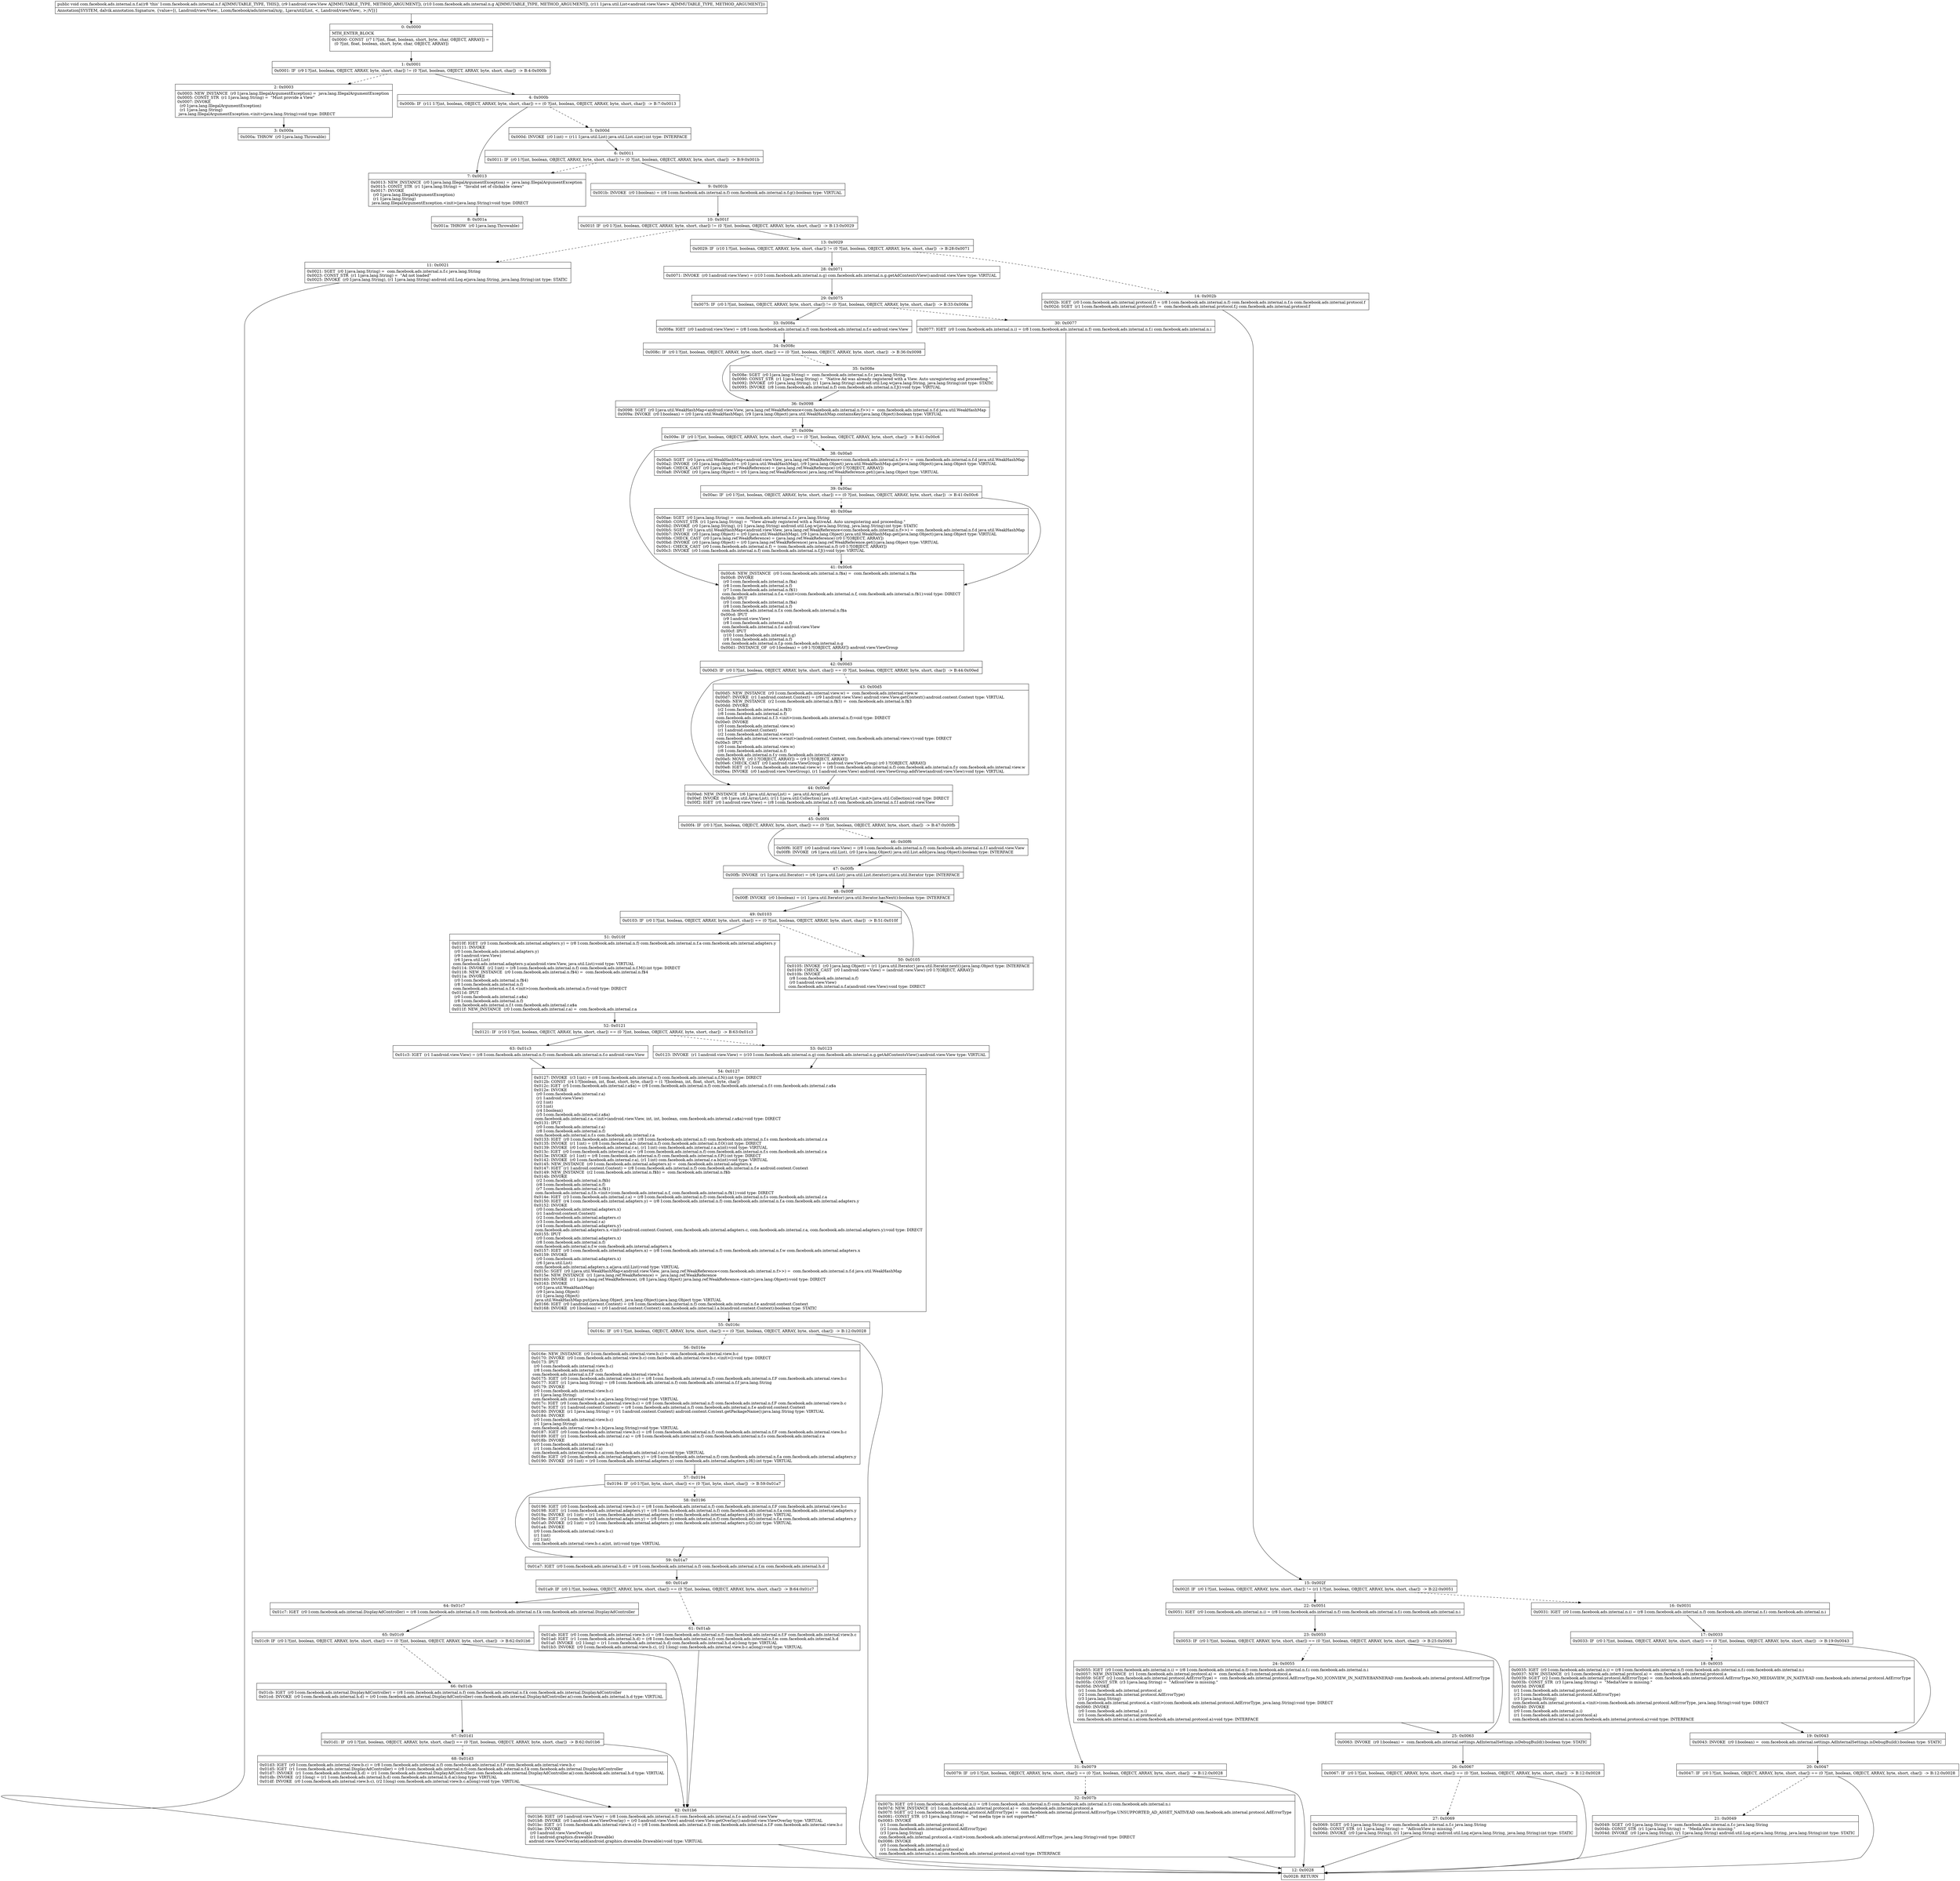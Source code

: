 digraph "CFG forcom.facebook.ads.internal.n.f.a(Landroid\/view\/View;Lcom\/facebook\/ads\/internal\/n\/g;Ljava\/util\/List;)V" {
Node_0 [shape=record,label="{0\:\ 0x0000|MTH_ENTER_BLOCK\l|0x0000: CONST  (r7 I:?[int, float, boolean, short, byte, char, OBJECT, ARRAY]) = \l  (0 ?[int, float, boolean, short, byte, char, OBJECT, ARRAY])\l \l}"];
Node_1 [shape=record,label="{1\:\ 0x0001|0x0001: IF  (r9 I:?[int, boolean, OBJECT, ARRAY, byte, short, char]) != (0 ?[int, boolean, OBJECT, ARRAY, byte, short, char])  \-\> B:4:0x000b \l}"];
Node_2 [shape=record,label="{2\:\ 0x0003|0x0003: NEW_INSTANCE  (r0 I:java.lang.IllegalArgumentException) =  java.lang.IllegalArgumentException \l0x0005: CONST_STR  (r1 I:java.lang.String) =  \"Must provide a View\" \l0x0007: INVOKE  \l  (r0 I:java.lang.IllegalArgumentException)\l  (r1 I:java.lang.String)\l java.lang.IllegalArgumentException.\<init\>(java.lang.String):void type: DIRECT \l}"];
Node_3 [shape=record,label="{3\:\ 0x000a|0x000a: THROW  (r0 I:java.lang.Throwable) \l}"];
Node_4 [shape=record,label="{4\:\ 0x000b|0x000b: IF  (r11 I:?[int, boolean, OBJECT, ARRAY, byte, short, char]) == (0 ?[int, boolean, OBJECT, ARRAY, byte, short, char])  \-\> B:7:0x0013 \l}"];
Node_5 [shape=record,label="{5\:\ 0x000d|0x000d: INVOKE  (r0 I:int) = (r11 I:java.util.List) java.util.List.size():int type: INTERFACE \l}"];
Node_6 [shape=record,label="{6\:\ 0x0011|0x0011: IF  (r0 I:?[int, boolean, OBJECT, ARRAY, byte, short, char]) != (0 ?[int, boolean, OBJECT, ARRAY, byte, short, char])  \-\> B:9:0x001b \l}"];
Node_7 [shape=record,label="{7\:\ 0x0013|0x0013: NEW_INSTANCE  (r0 I:java.lang.IllegalArgumentException) =  java.lang.IllegalArgumentException \l0x0015: CONST_STR  (r1 I:java.lang.String) =  \"Invalid set of clickable views\" \l0x0017: INVOKE  \l  (r0 I:java.lang.IllegalArgumentException)\l  (r1 I:java.lang.String)\l java.lang.IllegalArgumentException.\<init\>(java.lang.String):void type: DIRECT \l}"];
Node_8 [shape=record,label="{8\:\ 0x001a|0x001a: THROW  (r0 I:java.lang.Throwable) \l}"];
Node_9 [shape=record,label="{9\:\ 0x001b|0x001b: INVOKE  (r0 I:boolean) = (r8 I:com.facebook.ads.internal.n.f) com.facebook.ads.internal.n.f.g():boolean type: VIRTUAL \l}"];
Node_10 [shape=record,label="{10\:\ 0x001f|0x001f: IF  (r0 I:?[int, boolean, OBJECT, ARRAY, byte, short, char]) != (0 ?[int, boolean, OBJECT, ARRAY, byte, short, char])  \-\> B:13:0x0029 \l}"];
Node_11 [shape=record,label="{11\:\ 0x0021|0x0021: SGET  (r0 I:java.lang.String) =  com.facebook.ads.internal.n.f.c java.lang.String \l0x0023: CONST_STR  (r1 I:java.lang.String) =  \"Ad not loaded\" \l0x0025: INVOKE  (r0 I:java.lang.String), (r1 I:java.lang.String) android.util.Log.e(java.lang.String, java.lang.String):int type: STATIC \l}"];
Node_12 [shape=record,label="{12\:\ 0x0028|0x0028: RETURN   \l}"];
Node_13 [shape=record,label="{13\:\ 0x0029|0x0029: IF  (r10 I:?[int, boolean, OBJECT, ARRAY, byte, short, char]) != (0 ?[int, boolean, OBJECT, ARRAY, byte, short, char])  \-\> B:28:0x0071 \l}"];
Node_14 [shape=record,label="{14\:\ 0x002b|0x002b: IGET  (r0 I:com.facebook.ads.internal.protocol.f) = (r8 I:com.facebook.ads.internal.n.f) com.facebook.ads.internal.n.f.n com.facebook.ads.internal.protocol.f \l0x002d: SGET  (r1 I:com.facebook.ads.internal.protocol.f) =  com.facebook.ads.internal.protocol.f.j com.facebook.ads.internal.protocol.f \l}"];
Node_15 [shape=record,label="{15\:\ 0x002f|0x002f: IF  (r0 I:?[int, boolean, OBJECT, ARRAY, byte, short, char]) != (r1 I:?[int, boolean, OBJECT, ARRAY, byte, short, char])  \-\> B:22:0x0051 \l}"];
Node_16 [shape=record,label="{16\:\ 0x0031|0x0031: IGET  (r0 I:com.facebook.ads.internal.n.i) = (r8 I:com.facebook.ads.internal.n.f) com.facebook.ads.internal.n.f.i com.facebook.ads.internal.n.i \l}"];
Node_17 [shape=record,label="{17\:\ 0x0033|0x0033: IF  (r0 I:?[int, boolean, OBJECT, ARRAY, byte, short, char]) == (0 ?[int, boolean, OBJECT, ARRAY, byte, short, char])  \-\> B:19:0x0043 \l}"];
Node_18 [shape=record,label="{18\:\ 0x0035|0x0035: IGET  (r0 I:com.facebook.ads.internal.n.i) = (r8 I:com.facebook.ads.internal.n.f) com.facebook.ads.internal.n.f.i com.facebook.ads.internal.n.i \l0x0037: NEW_INSTANCE  (r1 I:com.facebook.ads.internal.protocol.a) =  com.facebook.ads.internal.protocol.a \l0x0039: SGET  (r2 I:com.facebook.ads.internal.protocol.AdErrorType) =  com.facebook.ads.internal.protocol.AdErrorType.NO_MEDIAVIEW_IN_NATIVEAD com.facebook.ads.internal.protocol.AdErrorType \l0x003b: CONST_STR  (r3 I:java.lang.String) =  \"MediaView is missing.\" \l0x003d: INVOKE  \l  (r1 I:com.facebook.ads.internal.protocol.a)\l  (r2 I:com.facebook.ads.internal.protocol.AdErrorType)\l  (r3 I:java.lang.String)\l com.facebook.ads.internal.protocol.a.\<init\>(com.facebook.ads.internal.protocol.AdErrorType, java.lang.String):void type: DIRECT \l0x0040: INVOKE  \l  (r0 I:com.facebook.ads.internal.n.i)\l  (r1 I:com.facebook.ads.internal.protocol.a)\l com.facebook.ads.internal.n.i.a(com.facebook.ads.internal.protocol.a):void type: INTERFACE \l}"];
Node_19 [shape=record,label="{19\:\ 0x0043|0x0043: INVOKE  (r0 I:boolean) =  com.facebook.ads.internal.settings.AdInternalSettings.isDebugBuild():boolean type: STATIC \l}"];
Node_20 [shape=record,label="{20\:\ 0x0047|0x0047: IF  (r0 I:?[int, boolean, OBJECT, ARRAY, byte, short, char]) == (0 ?[int, boolean, OBJECT, ARRAY, byte, short, char])  \-\> B:12:0x0028 \l}"];
Node_21 [shape=record,label="{21\:\ 0x0049|0x0049: SGET  (r0 I:java.lang.String) =  com.facebook.ads.internal.n.f.c java.lang.String \l0x004b: CONST_STR  (r1 I:java.lang.String) =  \"MediaView is missing.\" \l0x004d: INVOKE  (r0 I:java.lang.String), (r1 I:java.lang.String) android.util.Log.e(java.lang.String, java.lang.String):int type: STATIC \l}"];
Node_22 [shape=record,label="{22\:\ 0x0051|0x0051: IGET  (r0 I:com.facebook.ads.internal.n.i) = (r8 I:com.facebook.ads.internal.n.f) com.facebook.ads.internal.n.f.i com.facebook.ads.internal.n.i \l}"];
Node_23 [shape=record,label="{23\:\ 0x0053|0x0053: IF  (r0 I:?[int, boolean, OBJECT, ARRAY, byte, short, char]) == (0 ?[int, boolean, OBJECT, ARRAY, byte, short, char])  \-\> B:25:0x0063 \l}"];
Node_24 [shape=record,label="{24\:\ 0x0055|0x0055: IGET  (r0 I:com.facebook.ads.internal.n.i) = (r8 I:com.facebook.ads.internal.n.f) com.facebook.ads.internal.n.f.i com.facebook.ads.internal.n.i \l0x0057: NEW_INSTANCE  (r1 I:com.facebook.ads.internal.protocol.a) =  com.facebook.ads.internal.protocol.a \l0x0059: SGET  (r2 I:com.facebook.ads.internal.protocol.AdErrorType) =  com.facebook.ads.internal.protocol.AdErrorType.NO_ICONVIEW_IN_NATIVEBANNERAD com.facebook.ads.internal.protocol.AdErrorType \l0x005b: CONST_STR  (r3 I:java.lang.String) =  \"AdIconView is missing.\" \l0x005d: INVOKE  \l  (r1 I:com.facebook.ads.internal.protocol.a)\l  (r2 I:com.facebook.ads.internal.protocol.AdErrorType)\l  (r3 I:java.lang.String)\l com.facebook.ads.internal.protocol.a.\<init\>(com.facebook.ads.internal.protocol.AdErrorType, java.lang.String):void type: DIRECT \l0x0060: INVOKE  \l  (r0 I:com.facebook.ads.internal.n.i)\l  (r1 I:com.facebook.ads.internal.protocol.a)\l com.facebook.ads.internal.n.i.a(com.facebook.ads.internal.protocol.a):void type: INTERFACE \l}"];
Node_25 [shape=record,label="{25\:\ 0x0063|0x0063: INVOKE  (r0 I:boolean) =  com.facebook.ads.internal.settings.AdInternalSettings.isDebugBuild():boolean type: STATIC \l}"];
Node_26 [shape=record,label="{26\:\ 0x0067|0x0067: IF  (r0 I:?[int, boolean, OBJECT, ARRAY, byte, short, char]) == (0 ?[int, boolean, OBJECT, ARRAY, byte, short, char])  \-\> B:12:0x0028 \l}"];
Node_27 [shape=record,label="{27\:\ 0x0069|0x0069: SGET  (r0 I:java.lang.String) =  com.facebook.ads.internal.n.f.c java.lang.String \l0x006b: CONST_STR  (r1 I:java.lang.String) =  \"AdIconView is missing.\" \l0x006d: INVOKE  (r0 I:java.lang.String), (r1 I:java.lang.String) android.util.Log.e(java.lang.String, java.lang.String):int type: STATIC \l}"];
Node_28 [shape=record,label="{28\:\ 0x0071|0x0071: INVOKE  (r0 I:android.view.View) = (r10 I:com.facebook.ads.internal.n.g) com.facebook.ads.internal.n.g.getAdContentsView():android.view.View type: VIRTUAL \l}"];
Node_29 [shape=record,label="{29\:\ 0x0075|0x0075: IF  (r0 I:?[int, boolean, OBJECT, ARRAY, byte, short, char]) != (0 ?[int, boolean, OBJECT, ARRAY, byte, short, char])  \-\> B:33:0x008a \l}"];
Node_30 [shape=record,label="{30\:\ 0x0077|0x0077: IGET  (r0 I:com.facebook.ads.internal.n.i) = (r8 I:com.facebook.ads.internal.n.f) com.facebook.ads.internal.n.f.i com.facebook.ads.internal.n.i \l}"];
Node_31 [shape=record,label="{31\:\ 0x0079|0x0079: IF  (r0 I:?[int, boolean, OBJECT, ARRAY, byte, short, char]) == (0 ?[int, boolean, OBJECT, ARRAY, byte, short, char])  \-\> B:12:0x0028 \l}"];
Node_32 [shape=record,label="{32\:\ 0x007b|0x007b: IGET  (r0 I:com.facebook.ads.internal.n.i) = (r8 I:com.facebook.ads.internal.n.f) com.facebook.ads.internal.n.f.i com.facebook.ads.internal.n.i \l0x007d: NEW_INSTANCE  (r1 I:com.facebook.ads.internal.protocol.a) =  com.facebook.ads.internal.protocol.a \l0x007f: SGET  (r2 I:com.facebook.ads.internal.protocol.AdErrorType) =  com.facebook.ads.internal.protocol.AdErrorType.UNSUPPORTED_AD_ASSET_NATIVEAD com.facebook.ads.internal.protocol.AdErrorType \l0x0081: CONST_STR  (r3 I:java.lang.String) =  \"ad media type is not supported.\" \l0x0083: INVOKE  \l  (r1 I:com.facebook.ads.internal.protocol.a)\l  (r2 I:com.facebook.ads.internal.protocol.AdErrorType)\l  (r3 I:java.lang.String)\l com.facebook.ads.internal.protocol.a.\<init\>(com.facebook.ads.internal.protocol.AdErrorType, java.lang.String):void type: DIRECT \l0x0086: INVOKE  \l  (r0 I:com.facebook.ads.internal.n.i)\l  (r1 I:com.facebook.ads.internal.protocol.a)\l com.facebook.ads.internal.n.i.a(com.facebook.ads.internal.protocol.a):void type: INTERFACE \l}"];
Node_33 [shape=record,label="{33\:\ 0x008a|0x008a: IGET  (r0 I:android.view.View) = (r8 I:com.facebook.ads.internal.n.f) com.facebook.ads.internal.n.f.o android.view.View \l}"];
Node_34 [shape=record,label="{34\:\ 0x008c|0x008c: IF  (r0 I:?[int, boolean, OBJECT, ARRAY, byte, short, char]) == (0 ?[int, boolean, OBJECT, ARRAY, byte, short, char])  \-\> B:36:0x0098 \l}"];
Node_35 [shape=record,label="{35\:\ 0x008e|0x008e: SGET  (r0 I:java.lang.String) =  com.facebook.ads.internal.n.f.c java.lang.String \l0x0090: CONST_STR  (r1 I:java.lang.String) =  \"Native Ad was already registered with a View. Auto unregistering and proceeding.\" \l0x0092: INVOKE  (r0 I:java.lang.String), (r1 I:java.lang.String) android.util.Log.w(java.lang.String, java.lang.String):int type: STATIC \l0x0095: INVOKE  (r8 I:com.facebook.ads.internal.n.f) com.facebook.ads.internal.n.f.J():void type: VIRTUAL \l}"];
Node_36 [shape=record,label="{36\:\ 0x0098|0x0098: SGET  (r0 I:java.util.WeakHashMap\<android.view.View, java.lang.ref.WeakReference\<com.facebook.ads.internal.n.f\>\>) =  com.facebook.ads.internal.n.f.d java.util.WeakHashMap \l0x009a: INVOKE  (r0 I:boolean) = (r0 I:java.util.WeakHashMap), (r9 I:java.lang.Object) java.util.WeakHashMap.containsKey(java.lang.Object):boolean type: VIRTUAL \l}"];
Node_37 [shape=record,label="{37\:\ 0x009e|0x009e: IF  (r0 I:?[int, boolean, OBJECT, ARRAY, byte, short, char]) == (0 ?[int, boolean, OBJECT, ARRAY, byte, short, char])  \-\> B:41:0x00c6 \l}"];
Node_38 [shape=record,label="{38\:\ 0x00a0|0x00a0: SGET  (r0 I:java.util.WeakHashMap\<android.view.View, java.lang.ref.WeakReference\<com.facebook.ads.internal.n.f\>\>) =  com.facebook.ads.internal.n.f.d java.util.WeakHashMap \l0x00a2: INVOKE  (r0 I:java.lang.Object) = (r0 I:java.util.WeakHashMap), (r9 I:java.lang.Object) java.util.WeakHashMap.get(java.lang.Object):java.lang.Object type: VIRTUAL \l0x00a6: CHECK_CAST  (r0 I:java.lang.ref.WeakReference) = (java.lang.ref.WeakReference) (r0 I:?[OBJECT, ARRAY]) \l0x00a8: INVOKE  (r0 I:java.lang.Object) = (r0 I:java.lang.ref.WeakReference) java.lang.ref.WeakReference.get():java.lang.Object type: VIRTUAL \l}"];
Node_39 [shape=record,label="{39\:\ 0x00ac|0x00ac: IF  (r0 I:?[int, boolean, OBJECT, ARRAY, byte, short, char]) == (0 ?[int, boolean, OBJECT, ARRAY, byte, short, char])  \-\> B:41:0x00c6 \l}"];
Node_40 [shape=record,label="{40\:\ 0x00ae|0x00ae: SGET  (r0 I:java.lang.String) =  com.facebook.ads.internal.n.f.c java.lang.String \l0x00b0: CONST_STR  (r1 I:java.lang.String) =  \"View already registered with a NativeAd. Auto unregistering and proceeding.\" \l0x00b2: INVOKE  (r0 I:java.lang.String), (r1 I:java.lang.String) android.util.Log.w(java.lang.String, java.lang.String):int type: STATIC \l0x00b5: SGET  (r0 I:java.util.WeakHashMap\<android.view.View, java.lang.ref.WeakReference\<com.facebook.ads.internal.n.f\>\>) =  com.facebook.ads.internal.n.f.d java.util.WeakHashMap \l0x00b7: INVOKE  (r0 I:java.lang.Object) = (r0 I:java.util.WeakHashMap), (r9 I:java.lang.Object) java.util.WeakHashMap.get(java.lang.Object):java.lang.Object type: VIRTUAL \l0x00bb: CHECK_CAST  (r0 I:java.lang.ref.WeakReference) = (java.lang.ref.WeakReference) (r0 I:?[OBJECT, ARRAY]) \l0x00bd: INVOKE  (r0 I:java.lang.Object) = (r0 I:java.lang.ref.WeakReference) java.lang.ref.WeakReference.get():java.lang.Object type: VIRTUAL \l0x00c1: CHECK_CAST  (r0 I:com.facebook.ads.internal.n.f) = (com.facebook.ads.internal.n.f) (r0 I:?[OBJECT, ARRAY]) \l0x00c3: INVOKE  (r0 I:com.facebook.ads.internal.n.f) com.facebook.ads.internal.n.f.J():void type: VIRTUAL \l}"];
Node_41 [shape=record,label="{41\:\ 0x00c6|0x00c6: NEW_INSTANCE  (r0 I:com.facebook.ads.internal.n.f$a) =  com.facebook.ads.internal.n.f$a \l0x00c8: INVOKE  \l  (r0 I:com.facebook.ads.internal.n.f$a)\l  (r8 I:com.facebook.ads.internal.n.f)\l  (r7 I:com.facebook.ads.internal.n.f$1)\l com.facebook.ads.internal.n.f.a.\<init\>(com.facebook.ads.internal.n.f, com.facebook.ads.internal.n.f$1):void type: DIRECT \l0x00cb: IPUT  \l  (r0 I:com.facebook.ads.internal.n.f$a)\l  (r8 I:com.facebook.ads.internal.n.f)\l com.facebook.ads.internal.n.f.x com.facebook.ads.internal.n.f$a \l0x00cd: IPUT  \l  (r9 I:android.view.View)\l  (r8 I:com.facebook.ads.internal.n.f)\l com.facebook.ads.internal.n.f.o android.view.View \l0x00cf: IPUT  \l  (r10 I:com.facebook.ads.internal.n.g)\l  (r8 I:com.facebook.ads.internal.n.f)\l com.facebook.ads.internal.n.f.p com.facebook.ads.internal.n.g \l0x00d1: INSTANCE_OF  (r0 I:boolean) = (r9 I:?[OBJECT, ARRAY]) android.view.ViewGroup \l}"];
Node_42 [shape=record,label="{42\:\ 0x00d3|0x00d3: IF  (r0 I:?[int, boolean, OBJECT, ARRAY, byte, short, char]) == (0 ?[int, boolean, OBJECT, ARRAY, byte, short, char])  \-\> B:44:0x00ed \l}"];
Node_43 [shape=record,label="{43\:\ 0x00d5|0x00d5: NEW_INSTANCE  (r0 I:com.facebook.ads.internal.view.w) =  com.facebook.ads.internal.view.w \l0x00d7: INVOKE  (r1 I:android.content.Context) = (r9 I:android.view.View) android.view.View.getContext():android.content.Context type: VIRTUAL \l0x00db: NEW_INSTANCE  (r2 I:com.facebook.ads.internal.n.f$3) =  com.facebook.ads.internal.n.f$3 \l0x00dd: INVOKE  \l  (r2 I:com.facebook.ads.internal.n.f$3)\l  (r8 I:com.facebook.ads.internal.n.f)\l com.facebook.ads.internal.n.f.3.\<init\>(com.facebook.ads.internal.n.f):void type: DIRECT \l0x00e0: INVOKE  \l  (r0 I:com.facebook.ads.internal.view.w)\l  (r1 I:android.content.Context)\l  (r2 I:com.facebook.ads.internal.view.v)\l com.facebook.ads.internal.view.w.\<init\>(android.content.Context, com.facebook.ads.internal.view.v):void type: DIRECT \l0x00e3: IPUT  \l  (r0 I:com.facebook.ads.internal.view.w)\l  (r8 I:com.facebook.ads.internal.n.f)\l com.facebook.ads.internal.n.f.y com.facebook.ads.internal.view.w \l0x00e5: MOVE  (r0 I:?[OBJECT, ARRAY]) = (r9 I:?[OBJECT, ARRAY]) \l0x00e6: CHECK_CAST  (r0 I:android.view.ViewGroup) = (android.view.ViewGroup) (r0 I:?[OBJECT, ARRAY]) \l0x00e8: IGET  (r1 I:com.facebook.ads.internal.view.w) = (r8 I:com.facebook.ads.internal.n.f) com.facebook.ads.internal.n.f.y com.facebook.ads.internal.view.w \l0x00ea: INVOKE  (r0 I:android.view.ViewGroup), (r1 I:android.view.View) android.view.ViewGroup.addView(android.view.View):void type: VIRTUAL \l}"];
Node_44 [shape=record,label="{44\:\ 0x00ed|0x00ed: NEW_INSTANCE  (r6 I:java.util.ArrayList) =  java.util.ArrayList \l0x00ef: INVOKE  (r6 I:java.util.ArrayList), (r11 I:java.util.Collection) java.util.ArrayList.\<init\>(java.util.Collection):void type: DIRECT \l0x00f2: IGET  (r0 I:android.view.View) = (r8 I:com.facebook.ads.internal.n.f) com.facebook.ads.internal.n.f.I android.view.View \l}"];
Node_45 [shape=record,label="{45\:\ 0x00f4|0x00f4: IF  (r0 I:?[int, boolean, OBJECT, ARRAY, byte, short, char]) == (0 ?[int, boolean, OBJECT, ARRAY, byte, short, char])  \-\> B:47:0x00fb \l}"];
Node_46 [shape=record,label="{46\:\ 0x00f6|0x00f6: IGET  (r0 I:android.view.View) = (r8 I:com.facebook.ads.internal.n.f) com.facebook.ads.internal.n.f.I android.view.View \l0x00f8: INVOKE  (r6 I:java.util.List), (r0 I:java.lang.Object) java.util.List.add(java.lang.Object):boolean type: INTERFACE \l}"];
Node_47 [shape=record,label="{47\:\ 0x00fb|0x00fb: INVOKE  (r1 I:java.util.Iterator) = (r6 I:java.util.List) java.util.List.iterator():java.util.Iterator type: INTERFACE \l}"];
Node_48 [shape=record,label="{48\:\ 0x00ff|0x00ff: INVOKE  (r0 I:boolean) = (r1 I:java.util.Iterator) java.util.Iterator.hasNext():boolean type: INTERFACE \l}"];
Node_49 [shape=record,label="{49\:\ 0x0103|0x0103: IF  (r0 I:?[int, boolean, OBJECT, ARRAY, byte, short, char]) == (0 ?[int, boolean, OBJECT, ARRAY, byte, short, char])  \-\> B:51:0x010f \l}"];
Node_50 [shape=record,label="{50\:\ 0x0105|0x0105: INVOKE  (r0 I:java.lang.Object) = (r1 I:java.util.Iterator) java.util.Iterator.next():java.lang.Object type: INTERFACE \l0x0109: CHECK_CAST  (r0 I:android.view.View) = (android.view.View) (r0 I:?[OBJECT, ARRAY]) \l0x010b: INVOKE  \l  (r8 I:com.facebook.ads.internal.n.f)\l  (r0 I:android.view.View)\l com.facebook.ads.internal.n.f.a(android.view.View):void type: DIRECT \l}"];
Node_51 [shape=record,label="{51\:\ 0x010f|0x010f: IGET  (r0 I:com.facebook.ads.internal.adapters.y) = (r8 I:com.facebook.ads.internal.n.f) com.facebook.ads.internal.n.f.a com.facebook.ads.internal.adapters.y \l0x0111: INVOKE  \l  (r0 I:com.facebook.ads.internal.adapters.y)\l  (r9 I:android.view.View)\l  (r6 I:java.util.List)\l com.facebook.ads.internal.adapters.y.a(android.view.View, java.util.List):void type: VIRTUAL \l0x0114: INVOKE  (r2 I:int) = (r8 I:com.facebook.ads.internal.n.f) com.facebook.ads.internal.n.f.M():int type: DIRECT \l0x0118: NEW_INSTANCE  (r0 I:com.facebook.ads.internal.n.f$4) =  com.facebook.ads.internal.n.f$4 \l0x011a: INVOKE  \l  (r0 I:com.facebook.ads.internal.n.f$4)\l  (r8 I:com.facebook.ads.internal.n.f)\l com.facebook.ads.internal.n.f.4.\<init\>(com.facebook.ads.internal.n.f):void type: DIRECT \l0x011d: IPUT  \l  (r0 I:com.facebook.ads.internal.r.a$a)\l  (r8 I:com.facebook.ads.internal.n.f)\l com.facebook.ads.internal.n.f.t com.facebook.ads.internal.r.a$a \l0x011f: NEW_INSTANCE  (r0 I:com.facebook.ads.internal.r.a) =  com.facebook.ads.internal.r.a \l}"];
Node_52 [shape=record,label="{52\:\ 0x0121|0x0121: IF  (r10 I:?[int, boolean, OBJECT, ARRAY, byte, short, char]) == (0 ?[int, boolean, OBJECT, ARRAY, byte, short, char])  \-\> B:63:0x01c3 \l}"];
Node_53 [shape=record,label="{53\:\ 0x0123|0x0123: INVOKE  (r1 I:android.view.View) = (r10 I:com.facebook.ads.internal.n.g) com.facebook.ads.internal.n.g.getAdContentsView():android.view.View type: VIRTUAL \l}"];
Node_54 [shape=record,label="{54\:\ 0x0127|0x0127: INVOKE  (r3 I:int) = (r8 I:com.facebook.ads.internal.n.f) com.facebook.ads.internal.n.f.N():int type: DIRECT \l0x012b: CONST  (r4 I:?[boolean, int, float, short, byte, char]) = (1 ?[boolean, int, float, short, byte, char]) \l0x012c: IGET  (r5 I:com.facebook.ads.internal.r.a$a) = (r8 I:com.facebook.ads.internal.n.f) com.facebook.ads.internal.n.f.t com.facebook.ads.internal.r.a$a \l0x012e: INVOKE  \l  (r0 I:com.facebook.ads.internal.r.a)\l  (r1 I:android.view.View)\l  (r2 I:int)\l  (r3 I:int)\l  (r4 I:boolean)\l  (r5 I:com.facebook.ads.internal.r.a$a)\l com.facebook.ads.internal.r.a.\<init\>(android.view.View, int, int, boolean, com.facebook.ads.internal.r.a$a):void type: DIRECT \l0x0131: IPUT  \l  (r0 I:com.facebook.ads.internal.r.a)\l  (r8 I:com.facebook.ads.internal.n.f)\l com.facebook.ads.internal.n.f.s com.facebook.ads.internal.r.a \l0x0133: IGET  (r0 I:com.facebook.ads.internal.r.a) = (r8 I:com.facebook.ads.internal.n.f) com.facebook.ads.internal.n.f.s com.facebook.ads.internal.r.a \l0x0135: INVOKE  (r1 I:int) = (r8 I:com.facebook.ads.internal.n.f) com.facebook.ads.internal.n.f.O():int type: DIRECT \l0x0139: INVOKE  (r0 I:com.facebook.ads.internal.r.a), (r1 I:int) com.facebook.ads.internal.r.a.a(int):void type: VIRTUAL \l0x013c: IGET  (r0 I:com.facebook.ads.internal.r.a) = (r8 I:com.facebook.ads.internal.n.f) com.facebook.ads.internal.n.f.s com.facebook.ads.internal.r.a \l0x013e: INVOKE  (r1 I:int) = (r8 I:com.facebook.ads.internal.n.f) com.facebook.ads.internal.n.f.P():int type: DIRECT \l0x0142: INVOKE  (r0 I:com.facebook.ads.internal.r.a), (r1 I:int) com.facebook.ads.internal.r.a.b(int):void type: VIRTUAL \l0x0145: NEW_INSTANCE  (r0 I:com.facebook.ads.internal.adapters.x) =  com.facebook.ads.internal.adapters.x \l0x0147: IGET  (r1 I:android.content.Context) = (r8 I:com.facebook.ads.internal.n.f) com.facebook.ads.internal.n.f.e android.content.Context \l0x0149: NEW_INSTANCE  (r2 I:com.facebook.ads.internal.n.f$b) =  com.facebook.ads.internal.n.f$b \l0x014b: INVOKE  \l  (r2 I:com.facebook.ads.internal.n.f$b)\l  (r8 I:com.facebook.ads.internal.n.f)\l  (r7 I:com.facebook.ads.internal.n.f$1)\l com.facebook.ads.internal.n.f.b.\<init\>(com.facebook.ads.internal.n.f, com.facebook.ads.internal.n.f$1):void type: DIRECT \l0x014e: IGET  (r3 I:com.facebook.ads.internal.r.a) = (r8 I:com.facebook.ads.internal.n.f) com.facebook.ads.internal.n.f.s com.facebook.ads.internal.r.a \l0x0150: IGET  (r4 I:com.facebook.ads.internal.adapters.y) = (r8 I:com.facebook.ads.internal.n.f) com.facebook.ads.internal.n.f.a com.facebook.ads.internal.adapters.y \l0x0152: INVOKE  \l  (r0 I:com.facebook.ads.internal.adapters.x)\l  (r1 I:android.content.Context)\l  (r2 I:com.facebook.ads.internal.adapters.c)\l  (r3 I:com.facebook.ads.internal.r.a)\l  (r4 I:com.facebook.ads.internal.adapters.y)\l com.facebook.ads.internal.adapters.x.\<init\>(android.content.Context, com.facebook.ads.internal.adapters.c, com.facebook.ads.internal.r.a, com.facebook.ads.internal.adapters.y):void type: DIRECT \l0x0155: IPUT  \l  (r0 I:com.facebook.ads.internal.adapters.x)\l  (r8 I:com.facebook.ads.internal.n.f)\l com.facebook.ads.internal.n.f.w com.facebook.ads.internal.adapters.x \l0x0157: IGET  (r0 I:com.facebook.ads.internal.adapters.x) = (r8 I:com.facebook.ads.internal.n.f) com.facebook.ads.internal.n.f.w com.facebook.ads.internal.adapters.x \l0x0159: INVOKE  \l  (r0 I:com.facebook.ads.internal.adapters.x)\l  (r6 I:java.util.List)\l com.facebook.ads.internal.adapters.x.a(java.util.List):void type: VIRTUAL \l0x015c: SGET  (r0 I:java.util.WeakHashMap\<android.view.View, java.lang.ref.WeakReference\<com.facebook.ads.internal.n.f\>\>) =  com.facebook.ads.internal.n.f.d java.util.WeakHashMap \l0x015e: NEW_INSTANCE  (r1 I:java.lang.ref.WeakReference) =  java.lang.ref.WeakReference \l0x0160: INVOKE  (r1 I:java.lang.ref.WeakReference), (r8 I:java.lang.Object) java.lang.ref.WeakReference.\<init\>(java.lang.Object):void type: DIRECT \l0x0163: INVOKE  \l  (r0 I:java.util.WeakHashMap)\l  (r9 I:java.lang.Object)\l  (r1 I:java.lang.Object)\l java.util.WeakHashMap.put(java.lang.Object, java.lang.Object):java.lang.Object type: VIRTUAL \l0x0166: IGET  (r0 I:android.content.Context) = (r8 I:com.facebook.ads.internal.n.f) com.facebook.ads.internal.n.f.e android.content.Context \l0x0168: INVOKE  (r0 I:boolean) = (r0 I:android.content.Context) com.facebook.ads.internal.l.a.b(android.content.Context):boolean type: STATIC \l}"];
Node_55 [shape=record,label="{55\:\ 0x016c|0x016c: IF  (r0 I:?[int, boolean, OBJECT, ARRAY, byte, short, char]) == (0 ?[int, boolean, OBJECT, ARRAY, byte, short, char])  \-\> B:12:0x0028 \l}"];
Node_56 [shape=record,label="{56\:\ 0x016e|0x016e: NEW_INSTANCE  (r0 I:com.facebook.ads.internal.view.b.c) =  com.facebook.ads.internal.view.b.c \l0x0170: INVOKE  (r0 I:com.facebook.ads.internal.view.b.c) com.facebook.ads.internal.view.b.c.\<init\>():void type: DIRECT \l0x0173: IPUT  \l  (r0 I:com.facebook.ads.internal.view.b.c)\l  (r8 I:com.facebook.ads.internal.n.f)\l com.facebook.ads.internal.n.f.F com.facebook.ads.internal.view.b.c \l0x0175: IGET  (r0 I:com.facebook.ads.internal.view.b.c) = (r8 I:com.facebook.ads.internal.n.f) com.facebook.ads.internal.n.f.F com.facebook.ads.internal.view.b.c \l0x0177: IGET  (r1 I:java.lang.String) = (r8 I:com.facebook.ads.internal.n.f) com.facebook.ads.internal.n.f.f java.lang.String \l0x0179: INVOKE  \l  (r0 I:com.facebook.ads.internal.view.b.c)\l  (r1 I:java.lang.String)\l com.facebook.ads.internal.view.b.c.a(java.lang.String):void type: VIRTUAL \l0x017c: IGET  (r0 I:com.facebook.ads.internal.view.b.c) = (r8 I:com.facebook.ads.internal.n.f) com.facebook.ads.internal.n.f.F com.facebook.ads.internal.view.b.c \l0x017e: IGET  (r1 I:android.content.Context) = (r8 I:com.facebook.ads.internal.n.f) com.facebook.ads.internal.n.f.e android.content.Context \l0x0180: INVOKE  (r1 I:java.lang.String) = (r1 I:android.content.Context) android.content.Context.getPackageName():java.lang.String type: VIRTUAL \l0x0184: INVOKE  \l  (r0 I:com.facebook.ads.internal.view.b.c)\l  (r1 I:java.lang.String)\l com.facebook.ads.internal.view.b.c.b(java.lang.String):void type: VIRTUAL \l0x0187: IGET  (r0 I:com.facebook.ads.internal.view.b.c) = (r8 I:com.facebook.ads.internal.n.f) com.facebook.ads.internal.n.f.F com.facebook.ads.internal.view.b.c \l0x0189: IGET  (r1 I:com.facebook.ads.internal.r.a) = (r8 I:com.facebook.ads.internal.n.f) com.facebook.ads.internal.n.f.s com.facebook.ads.internal.r.a \l0x018b: INVOKE  \l  (r0 I:com.facebook.ads.internal.view.b.c)\l  (r1 I:com.facebook.ads.internal.r.a)\l com.facebook.ads.internal.view.b.c.a(com.facebook.ads.internal.r.a):void type: VIRTUAL \l0x018e: IGET  (r0 I:com.facebook.ads.internal.adapters.y) = (r8 I:com.facebook.ads.internal.n.f) com.facebook.ads.internal.n.f.a com.facebook.ads.internal.adapters.y \l0x0190: INVOKE  (r0 I:int) = (r0 I:com.facebook.ads.internal.adapters.y) com.facebook.ads.internal.adapters.y.H():int type: VIRTUAL \l}"];
Node_57 [shape=record,label="{57\:\ 0x0194|0x0194: IF  (r0 I:?[int, byte, short, char]) \<= (0 ?[int, byte, short, char])  \-\> B:59:0x01a7 \l}"];
Node_58 [shape=record,label="{58\:\ 0x0196|0x0196: IGET  (r0 I:com.facebook.ads.internal.view.b.c) = (r8 I:com.facebook.ads.internal.n.f) com.facebook.ads.internal.n.f.F com.facebook.ads.internal.view.b.c \l0x0198: IGET  (r1 I:com.facebook.ads.internal.adapters.y) = (r8 I:com.facebook.ads.internal.n.f) com.facebook.ads.internal.n.f.a com.facebook.ads.internal.adapters.y \l0x019a: INVOKE  (r1 I:int) = (r1 I:com.facebook.ads.internal.adapters.y) com.facebook.ads.internal.adapters.y.H():int type: VIRTUAL \l0x019e: IGET  (r2 I:com.facebook.ads.internal.adapters.y) = (r8 I:com.facebook.ads.internal.n.f) com.facebook.ads.internal.n.f.a com.facebook.ads.internal.adapters.y \l0x01a0: INVOKE  (r2 I:int) = (r2 I:com.facebook.ads.internal.adapters.y) com.facebook.ads.internal.adapters.y.G():int type: VIRTUAL \l0x01a4: INVOKE  \l  (r0 I:com.facebook.ads.internal.view.b.c)\l  (r1 I:int)\l  (r2 I:int)\l com.facebook.ads.internal.view.b.c.a(int, int):void type: VIRTUAL \l}"];
Node_59 [shape=record,label="{59\:\ 0x01a7|0x01a7: IGET  (r0 I:com.facebook.ads.internal.h.d) = (r8 I:com.facebook.ads.internal.n.f) com.facebook.ads.internal.n.f.m com.facebook.ads.internal.h.d \l}"];
Node_60 [shape=record,label="{60\:\ 0x01a9|0x01a9: IF  (r0 I:?[int, boolean, OBJECT, ARRAY, byte, short, char]) == (0 ?[int, boolean, OBJECT, ARRAY, byte, short, char])  \-\> B:64:0x01c7 \l}"];
Node_61 [shape=record,label="{61\:\ 0x01ab|0x01ab: IGET  (r0 I:com.facebook.ads.internal.view.b.c) = (r8 I:com.facebook.ads.internal.n.f) com.facebook.ads.internal.n.f.F com.facebook.ads.internal.view.b.c \l0x01ad: IGET  (r1 I:com.facebook.ads.internal.h.d) = (r8 I:com.facebook.ads.internal.n.f) com.facebook.ads.internal.n.f.m com.facebook.ads.internal.h.d \l0x01af: INVOKE  (r2 I:long) = (r1 I:com.facebook.ads.internal.h.d) com.facebook.ads.internal.h.d.a():long type: VIRTUAL \l0x01b3: INVOKE  (r0 I:com.facebook.ads.internal.view.b.c), (r2 I:long) com.facebook.ads.internal.view.b.c.a(long):void type: VIRTUAL \l}"];
Node_62 [shape=record,label="{62\:\ 0x01b6|0x01b6: IGET  (r0 I:android.view.View) = (r8 I:com.facebook.ads.internal.n.f) com.facebook.ads.internal.n.f.o android.view.View \l0x01b8: INVOKE  (r0 I:android.view.ViewOverlay) = (r0 I:android.view.View) android.view.View.getOverlay():android.view.ViewOverlay type: VIRTUAL \l0x01bc: IGET  (r1 I:com.facebook.ads.internal.view.b.c) = (r8 I:com.facebook.ads.internal.n.f) com.facebook.ads.internal.n.f.F com.facebook.ads.internal.view.b.c \l0x01be: INVOKE  \l  (r0 I:android.view.ViewOverlay)\l  (r1 I:android.graphics.drawable.Drawable)\l android.view.ViewOverlay.add(android.graphics.drawable.Drawable):void type: VIRTUAL \l}"];
Node_63 [shape=record,label="{63\:\ 0x01c3|0x01c3: IGET  (r1 I:android.view.View) = (r8 I:com.facebook.ads.internal.n.f) com.facebook.ads.internal.n.f.o android.view.View \l}"];
Node_64 [shape=record,label="{64\:\ 0x01c7|0x01c7: IGET  (r0 I:com.facebook.ads.internal.DisplayAdController) = (r8 I:com.facebook.ads.internal.n.f) com.facebook.ads.internal.n.f.k com.facebook.ads.internal.DisplayAdController \l}"];
Node_65 [shape=record,label="{65\:\ 0x01c9|0x01c9: IF  (r0 I:?[int, boolean, OBJECT, ARRAY, byte, short, char]) == (0 ?[int, boolean, OBJECT, ARRAY, byte, short, char])  \-\> B:62:0x01b6 \l}"];
Node_66 [shape=record,label="{66\:\ 0x01cb|0x01cb: IGET  (r0 I:com.facebook.ads.internal.DisplayAdController) = (r8 I:com.facebook.ads.internal.n.f) com.facebook.ads.internal.n.f.k com.facebook.ads.internal.DisplayAdController \l0x01cd: INVOKE  (r0 I:com.facebook.ads.internal.h.d) = (r0 I:com.facebook.ads.internal.DisplayAdController) com.facebook.ads.internal.DisplayAdController.a():com.facebook.ads.internal.h.d type: VIRTUAL \l}"];
Node_67 [shape=record,label="{67\:\ 0x01d1|0x01d1: IF  (r0 I:?[int, boolean, OBJECT, ARRAY, byte, short, char]) == (0 ?[int, boolean, OBJECT, ARRAY, byte, short, char])  \-\> B:62:0x01b6 \l}"];
Node_68 [shape=record,label="{68\:\ 0x01d3|0x01d3: IGET  (r0 I:com.facebook.ads.internal.view.b.c) = (r8 I:com.facebook.ads.internal.n.f) com.facebook.ads.internal.n.f.F com.facebook.ads.internal.view.b.c \l0x01d5: IGET  (r1 I:com.facebook.ads.internal.DisplayAdController) = (r8 I:com.facebook.ads.internal.n.f) com.facebook.ads.internal.n.f.k com.facebook.ads.internal.DisplayAdController \l0x01d7: INVOKE  (r1 I:com.facebook.ads.internal.h.d) = (r1 I:com.facebook.ads.internal.DisplayAdController) com.facebook.ads.internal.DisplayAdController.a():com.facebook.ads.internal.h.d type: VIRTUAL \l0x01db: INVOKE  (r2 I:long) = (r1 I:com.facebook.ads.internal.h.d) com.facebook.ads.internal.h.d.a():long type: VIRTUAL \l0x01df: INVOKE  (r0 I:com.facebook.ads.internal.view.b.c), (r2 I:long) com.facebook.ads.internal.view.b.c.a(long):void type: VIRTUAL \l}"];
MethodNode[shape=record,label="{public void com.facebook.ads.internal.n.f.a((r8 'this' I:com.facebook.ads.internal.n.f A[IMMUTABLE_TYPE, THIS]), (r9 I:android.view.View A[IMMUTABLE_TYPE, METHOD_ARGUMENT]), (r10 I:com.facebook.ads.internal.n.g A[IMMUTABLE_TYPE, METHOD_ARGUMENT]), (r11 I:java.util.List\<android.view.View\> A[IMMUTABLE_TYPE, METHOD_ARGUMENT]))  | Annotation[SYSTEM, dalvik.annotation.Signature, \{value=[(, Landroid\/view\/View;, Lcom\/facebook\/ads\/internal\/n\/g;, Ljava\/util\/List, \<, Landroid\/view\/View;, \>;)V]\}]\l}"];
MethodNode -> Node_0;
Node_0 -> Node_1;
Node_1 -> Node_2[style=dashed];
Node_1 -> Node_4;
Node_2 -> Node_3;
Node_4 -> Node_5[style=dashed];
Node_4 -> Node_7;
Node_5 -> Node_6;
Node_6 -> Node_7[style=dashed];
Node_6 -> Node_9;
Node_7 -> Node_8;
Node_9 -> Node_10;
Node_10 -> Node_11[style=dashed];
Node_10 -> Node_13;
Node_11 -> Node_12;
Node_13 -> Node_14[style=dashed];
Node_13 -> Node_28;
Node_14 -> Node_15;
Node_15 -> Node_16[style=dashed];
Node_15 -> Node_22;
Node_16 -> Node_17;
Node_17 -> Node_18[style=dashed];
Node_17 -> Node_19;
Node_18 -> Node_19;
Node_19 -> Node_20;
Node_20 -> Node_12;
Node_20 -> Node_21[style=dashed];
Node_21 -> Node_12;
Node_22 -> Node_23;
Node_23 -> Node_24[style=dashed];
Node_23 -> Node_25;
Node_24 -> Node_25;
Node_25 -> Node_26;
Node_26 -> Node_12;
Node_26 -> Node_27[style=dashed];
Node_27 -> Node_12;
Node_28 -> Node_29;
Node_29 -> Node_30[style=dashed];
Node_29 -> Node_33;
Node_30 -> Node_31;
Node_31 -> Node_12;
Node_31 -> Node_32[style=dashed];
Node_32 -> Node_12;
Node_33 -> Node_34;
Node_34 -> Node_35[style=dashed];
Node_34 -> Node_36;
Node_35 -> Node_36;
Node_36 -> Node_37;
Node_37 -> Node_38[style=dashed];
Node_37 -> Node_41;
Node_38 -> Node_39;
Node_39 -> Node_40[style=dashed];
Node_39 -> Node_41;
Node_40 -> Node_41;
Node_41 -> Node_42;
Node_42 -> Node_43[style=dashed];
Node_42 -> Node_44;
Node_43 -> Node_44;
Node_44 -> Node_45;
Node_45 -> Node_46[style=dashed];
Node_45 -> Node_47;
Node_46 -> Node_47;
Node_47 -> Node_48;
Node_48 -> Node_49;
Node_49 -> Node_50[style=dashed];
Node_49 -> Node_51;
Node_50 -> Node_48;
Node_51 -> Node_52;
Node_52 -> Node_53[style=dashed];
Node_52 -> Node_63;
Node_53 -> Node_54;
Node_54 -> Node_55;
Node_55 -> Node_12;
Node_55 -> Node_56[style=dashed];
Node_56 -> Node_57;
Node_57 -> Node_58[style=dashed];
Node_57 -> Node_59;
Node_58 -> Node_59;
Node_59 -> Node_60;
Node_60 -> Node_61[style=dashed];
Node_60 -> Node_64;
Node_61 -> Node_62;
Node_62 -> Node_12;
Node_63 -> Node_54;
Node_64 -> Node_65;
Node_65 -> Node_62;
Node_65 -> Node_66[style=dashed];
Node_66 -> Node_67;
Node_67 -> Node_62;
Node_67 -> Node_68[style=dashed];
Node_68 -> Node_62;
}


